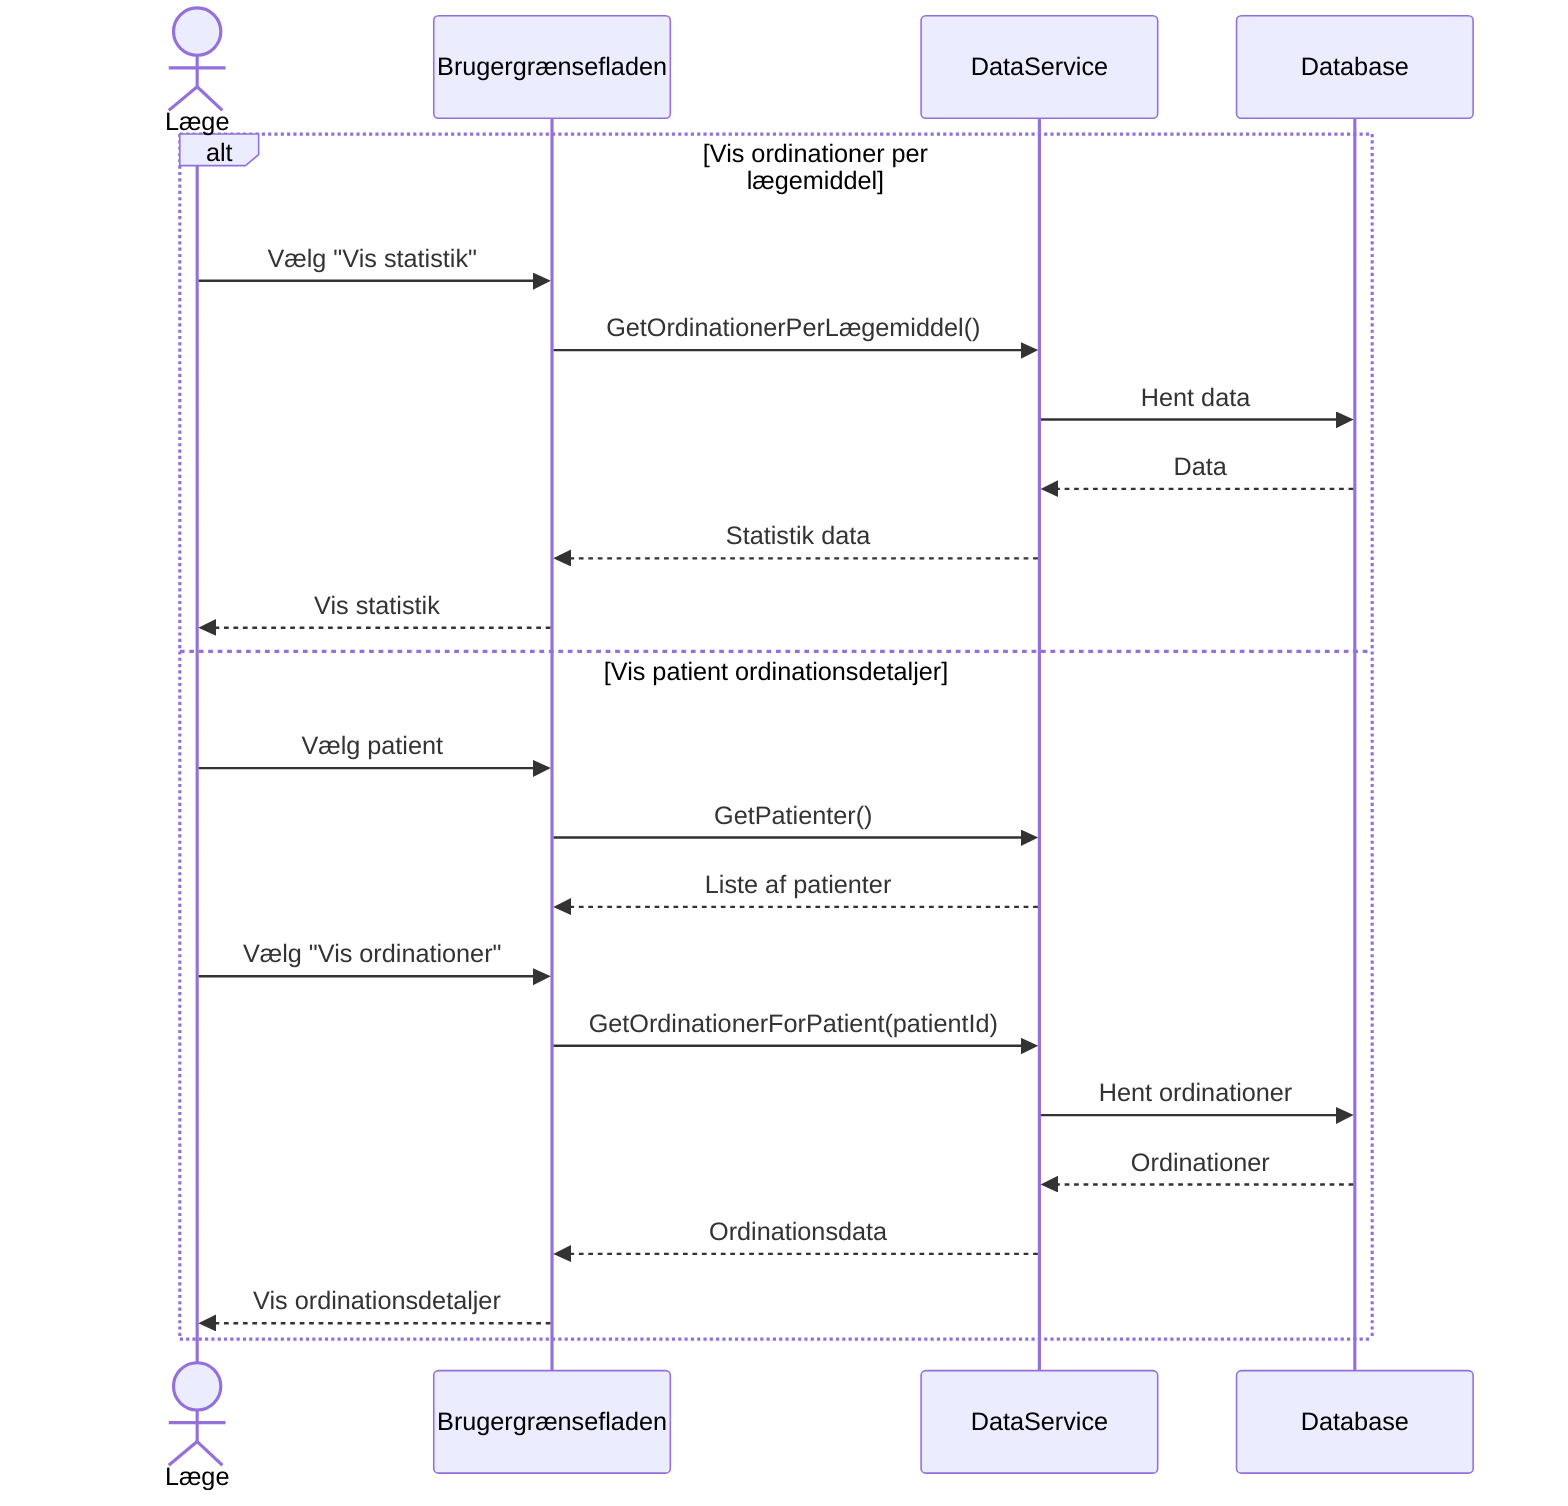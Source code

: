 sequenceDiagram
    actor Læge
    participant UI as Brugergrænsefladen
    participant Service as DataService
    participant DB as Database
    
    alt Vis ordinationer per lægemiddel
        Læge->>UI: Vælg "Vis statistik"
        UI->>Service: GetOrdinationerPerLægemiddel()
        Service->>DB: Hent data
        DB-->>Service: Data
        Service-->>UI: Statistik data
        UI-->>Læge: Vis statistik
    else Vis patient ordinationsdetaljer
        Læge->>UI: Vælg patient
        UI->>Service: GetPatienter()
        Service-->>UI: Liste af patienter
        
        Læge->>UI: Vælg "Vis ordinationer"
        UI->>Service: GetOrdinationerForPatient(patientId)
        Service->>DB: Hent ordinationer
        DB-->>Service: Ordinationer
        Service-->>UI: Ordinationsdata
        UI-->>Læge: Vis ordinationsdetaljer
    end